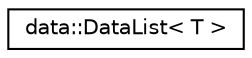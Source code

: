 digraph "クラス階層図"
{
 // LATEX_PDF_SIZE
  edge [fontname="Helvetica",fontsize="10",labelfontname="Helvetica",labelfontsize="10"];
  node [fontname="Helvetica",fontsize="10",shape=record];
  rankdir="LR";
  Node0 [label="data::DataList\< T \>",height=0.2,width=0.4,color="black", fillcolor="white", style="filled",URL="$classdata_1_1DataList.html",tooltip=" "];
}

